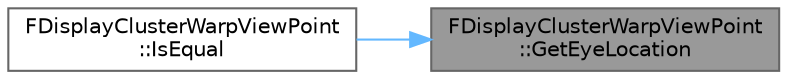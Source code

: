 digraph "FDisplayClusterWarpViewPoint::GetEyeLocation"
{
 // INTERACTIVE_SVG=YES
 // LATEX_PDF_SIZE
  bgcolor="transparent";
  edge [fontname=Helvetica,fontsize=10,labelfontname=Helvetica,labelfontsize=10];
  node [fontname=Helvetica,fontsize=10,shape=box,height=0.2,width=0.4];
  rankdir="RL";
  Node1 [id="Node000001",label="FDisplayClusterWarpViewPoint\l::GetEyeLocation",height=0.2,width=0.4,color="gray40", fillcolor="grey60", style="filled", fontcolor="black",tooltip=" "];
  Node1 -> Node2 [id="edge1_Node000001_Node000002",dir="back",color="steelblue1",style="solid",tooltip=" "];
  Node2 [id="Node000002",label="FDisplayClusterWarpViewPoint\l::IsEqual",height=0.2,width=0.4,color="grey40", fillcolor="white", style="filled",URL="$d0/dac/structFDisplayClusterWarpViewPoint.html#a19c907d791a09ce81592a3523014082b",tooltip=" "];
}
